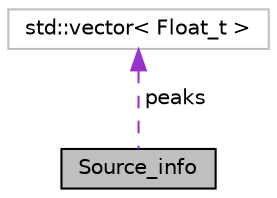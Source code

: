 digraph "Source_info"
{
 // LATEX_PDF_SIZE
  edge [fontname="Helvetica",fontsize="10",labelfontname="Helvetica",labelfontsize="10"];
  node [fontname="Helvetica",fontsize="10",shape=record];
  Node1 [label="Source_info",height=0.2,width=0.4,color="black", fillcolor="grey75", style="filled", fontcolor="black",tooltip=" "];
  Node2 -> Node1 [dir="back",color="darkorchid3",fontsize="10",style="dashed",label=" peaks" ,fontname="Helvetica"];
  Node2 [label="std::vector\< Float_t \>",height=0.2,width=0.4,color="grey75", fillcolor="white", style="filled",tooltip=" "];
}
